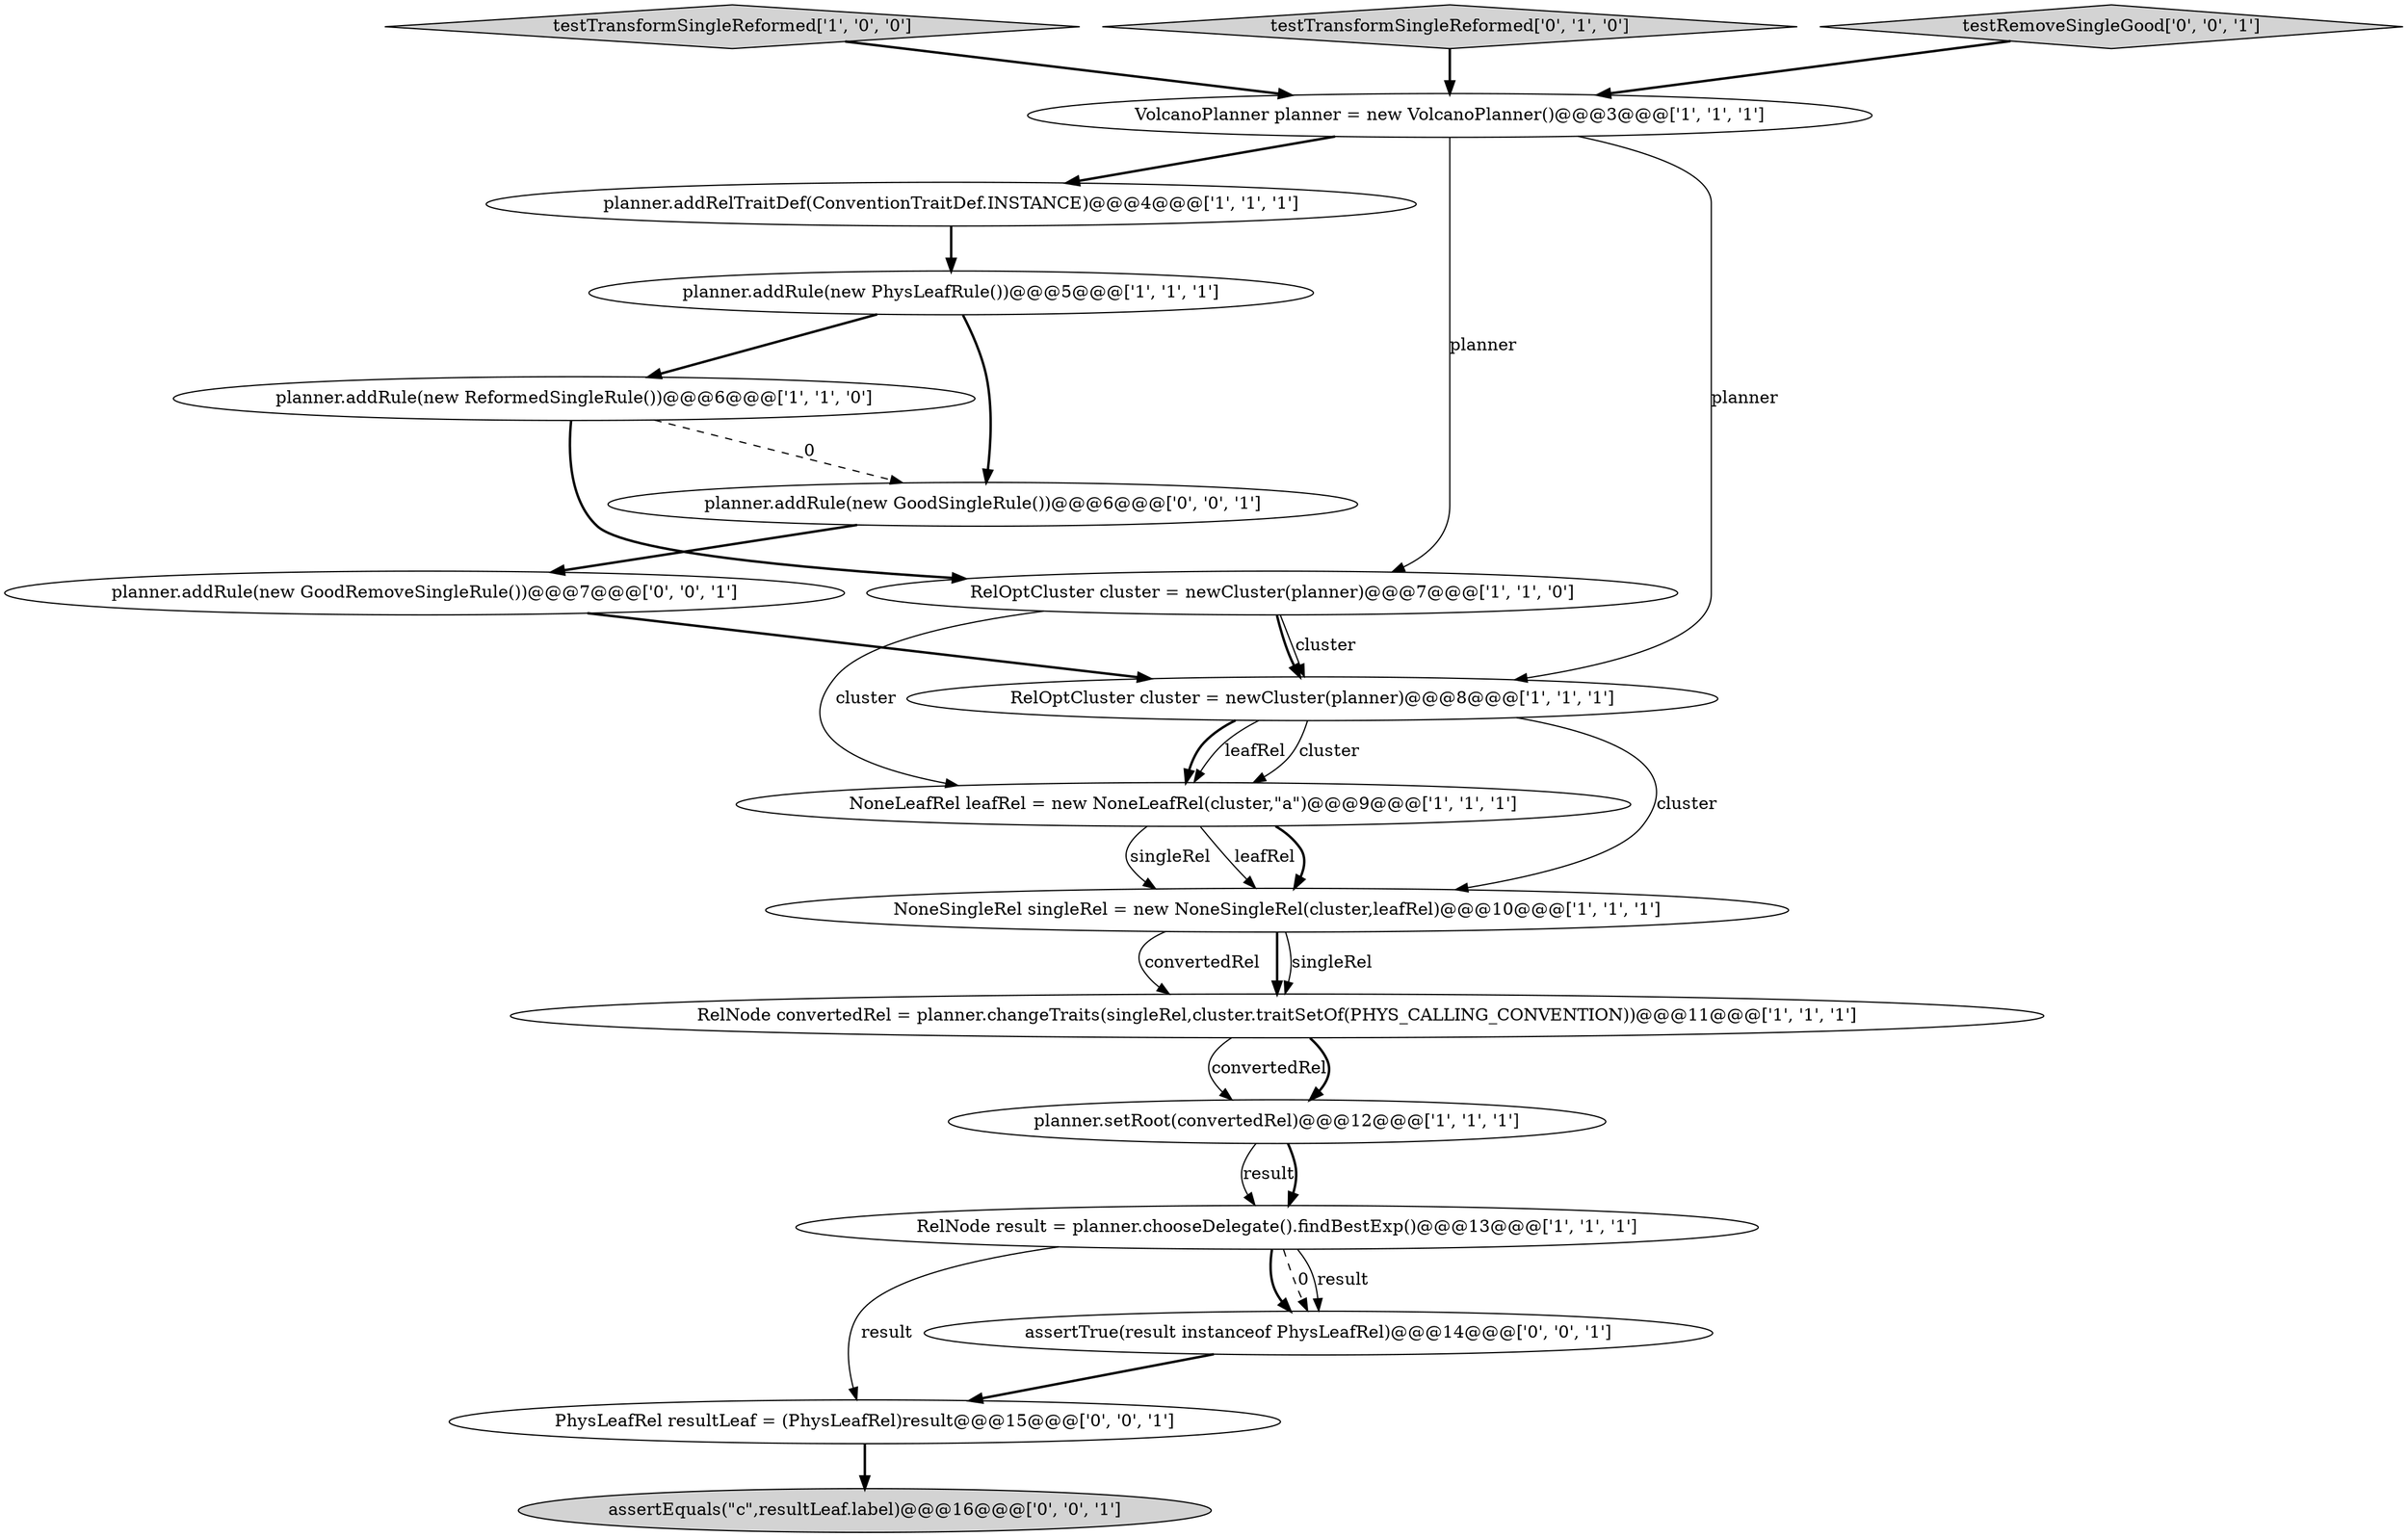 digraph {
9 [style = filled, label = "testTransformSingleReformed['1', '0', '0']", fillcolor = lightgray, shape = diamond image = "AAA0AAABBB1BBB"];
10 [style = filled, label = "planner.addRule(new PhysLeafRule())@@@5@@@['1', '1', '1']", fillcolor = white, shape = ellipse image = "AAA0AAABBB1BBB"];
11 [style = filled, label = "RelNode convertedRel = planner.changeTraits(singleRel,cluster.traitSetOf(PHYS_CALLING_CONVENTION))@@@11@@@['1', '1', '1']", fillcolor = white, shape = ellipse image = "AAA0AAABBB1BBB"];
17 [style = filled, label = "planner.addRule(new GoodSingleRule())@@@6@@@['0', '0', '1']", fillcolor = white, shape = ellipse image = "AAA0AAABBB3BBB"];
2 [style = filled, label = "RelNode result = planner.chooseDelegate().findBestExp()@@@13@@@['1', '1', '1']", fillcolor = white, shape = ellipse image = "AAA0AAABBB1BBB"];
4 [style = filled, label = "RelOptCluster cluster = newCluster(planner)@@@8@@@['1', '1', '1']", fillcolor = white, shape = ellipse image = "AAA0AAABBB1BBB"];
13 [style = filled, label = "assertTrue(result instanceof PhysLeafRel)@@@14@@@['0', '0', '1']", fillcolor = white, shape = ellipse image = "AAA0AAABBB3BBB"];
14 [style = filled, label = "planner.addRule(new GoodRemoveSingleRule())@@@7@@@['0', '0', '1']", fillcolor = white, shape = ellipse image = "AAA0AAABBB3BBB"];
12 [style = filled, label = "testTransformSingleReformed['0', '1', '0']", fillcolor = lightgray, shape = diamond image = "AAA0AAABBB2BBB"];
7 [style = filled, label = "VolcanoPlanner planner = new VolcanoPlanner()@@@3@@@['1', '1', '1']", fillcolor = white, shape = ellipse image = "AAA0AAABBB1BBB"];
0 [style = filled, label = "RelOptCluster cluster = newCluster(planner)@@@7@@@['1', '1', '0']", fillcolor = white, shape = ellipse image = "AAA0AAABBB1BBB"];
16 [style = filled, label = "PhysLeafRel resultLeaf = (PhysLeafRel)result@@@15@@@['0', '0', '1']", fillcolor = white, shape = ellipse image = "AAA0AAABBB3BBB"];
18 [style = filled, label = "testRemoveSingleGood['0', '0', '1']", fillcolor = lightgray, shape = diamond image = "AAA0AAABBB3BBB"];
6 [style = filled, label = "planner.addRule(new ReformedSingleRule())@@@6@@@['1', '1', '0']", fillcolor = white, shape = ellipse image = "AAA0AAABBB1BBB"];
3 [style = filled, label = "planner.setRoot(convertedRel)@@@12@@@['1', '1', '1']", fillcolor = white, shape = ellipse image = "AAA0AAABBB1BBB"];
15 [style = filled, label = "assertEquals(\"c\",resultLeaf.label)@@@16@@@['0', '0', '1']", fillcolor = lightgray, shape = ellipse image = "AAA0AAABBB3BBB"];
8 [style = filled, label = "planner.addRelTraitDef(ConventionTraitDef.INSTANCE)@@@4@@@['1', '1', '1']", fillcolor = white, shape = ellipse image = "AAA0AAABBB1BBB"];
5 [style = filled, label = "NoneLeafRel leafRel = new NoneLeafRel(cluster,\"a\")@@@9@@@['1', '1', '1']", fillcolor = white, shape = ellipse image = "AAA0AAABBB1BBB"];
1 [style = filled, label = "NoneSingleRel singleRel = new NoneSingleRel(cluster,leafRel)@@@10@@@['1', '1', '1']", fillcolor = white, shape = ellipse image = "AAA0AAABBB1BBB"];
16->15 [style = bold, label=""];
8->10 [style = bold, label=""];
1->11 [style = solid, label="convertedRel"];
4->5 [style = solid, label="leafRel"];
2->13 [style = solid, label="result"];
11->3 [style = solid, label="convertedRel"];
10->17 [style = bold, label=""];
6->0 [style = bold, label=""];
0->4 [style = solid, label="cluster"];
6->17 [style = dashed, label="0"];
9->7 [style = bold, label=""];
7->8 [style = bold, label=""];
4->5 [style = solid, label="cluster"];
10->6 [style = bold, label=""];
13->16 [style = bold, label=""];
12->7 [style = bold, label=""];
2->16 [style = solid, label="result"];
1->11 [style = bold, label=""];
2->13 [style = bold, label=""];
3->2 [style = solid, label="result"];
5->1 [style = bold, label=""];
3->2 [style = bold, label=""];
11->3 [style = bold, label=""];
0->4 [style = bold, label=""];
17->14 [style = bold, label=""];
2->13 [style = dashed, label="0"];
5->1 [style = solid, label="singleRel"];
4->1 [style = solid, label="cluster"];
5->1 [style = solid, label="leafRel"];
7->0 [style = solid, label="planner"];
18->7 [style = bold, label=""];
1->11 [style = solid, label="singleRel"];
0->5 [style = solid, label="cluster"];
4->5 [style = bold, label=""];
7->4 [style = solid, label="planner"];
14->4 [style = bold, label=""];
}
